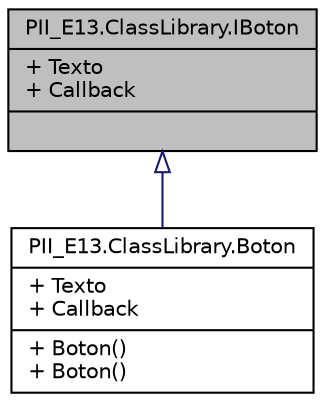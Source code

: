 digraph "PII_E13.ClassLibrary.IBoton"
{
 // INTERACTIVE_SVG=YES
 // LATEX_PDF_SIZE
  edge [fontname="Helvetica",fontsize="10",labelfontname="Helvetica",labelfontsize="10"];
  node [fontname="Helvetica",fontsize="10",shape=record];
  Node1 [label="{PII_E13.ClassLibrary.IBoton\n|+ Texto\l+ Callback\l|}",height=0.2,width=0.4,color="black", fillcolor="grey75", style="filled", fontcolor="black",tooltip="Interfaz que representa un botón adjuntado a un mensaje. Se aplica el patrón adapter y se define una ..."];
  Node1 -> Node2 [dir="back",color="midnightblue",fontsize="10",style="solid",arrowtail="onormal",fontname="Helvetica"];
  Node2 [label="{PII_E13.ClassLibrary.Boton\n|+ Texto\l+ Callback\l|+ Boton()\l+ Boton()\l}",height=0.2,width=0.4,color="black", fillcolor="white", style="filled",URL="$classPII__E13_1_1ClassLibrary_1_1Boton.html",tooltip="Interfaz que representa un botón adjuntado a un mensaje. Se aplica el patrón adapter y se define una ..."];
}
